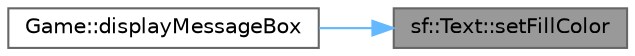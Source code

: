 digraph "sf::Text::setFillColor"
{
 // LATEX_PDF_SIZE
  bgcolor="transparent";
  edge [fontname=Helvetica,fontsize=10,labelfontname=Helvetica,labelfontsize=10];
  node [fontname=Helvetica,fontsize=10,shape=box,height=0.2,width=0.4];
  rankdir="RL";
  Node1 [id="Node000001",label="sf::Text::setFillColor",height=0.2,width=0.4,color="gray40", fillcolor="grey60", style="filled", fontcolor="black",tooltip="Set the fill color of the text."];
  Node1 -> Node2 [id="edge1_Node000001_Node000002",dir="back",color="steelblue1",style="solid",tooltip=" "];
  Node2 [id="Node000002",label="Game::displayMessageBox",height=0.2,width=0.4,color="grey40", fillcolor="white", style="filled",URL="$class_game.html#a53c405ca404f33fb2d8a134cf5be2dab",tooltip="Displays a message box with the given message."];
}
